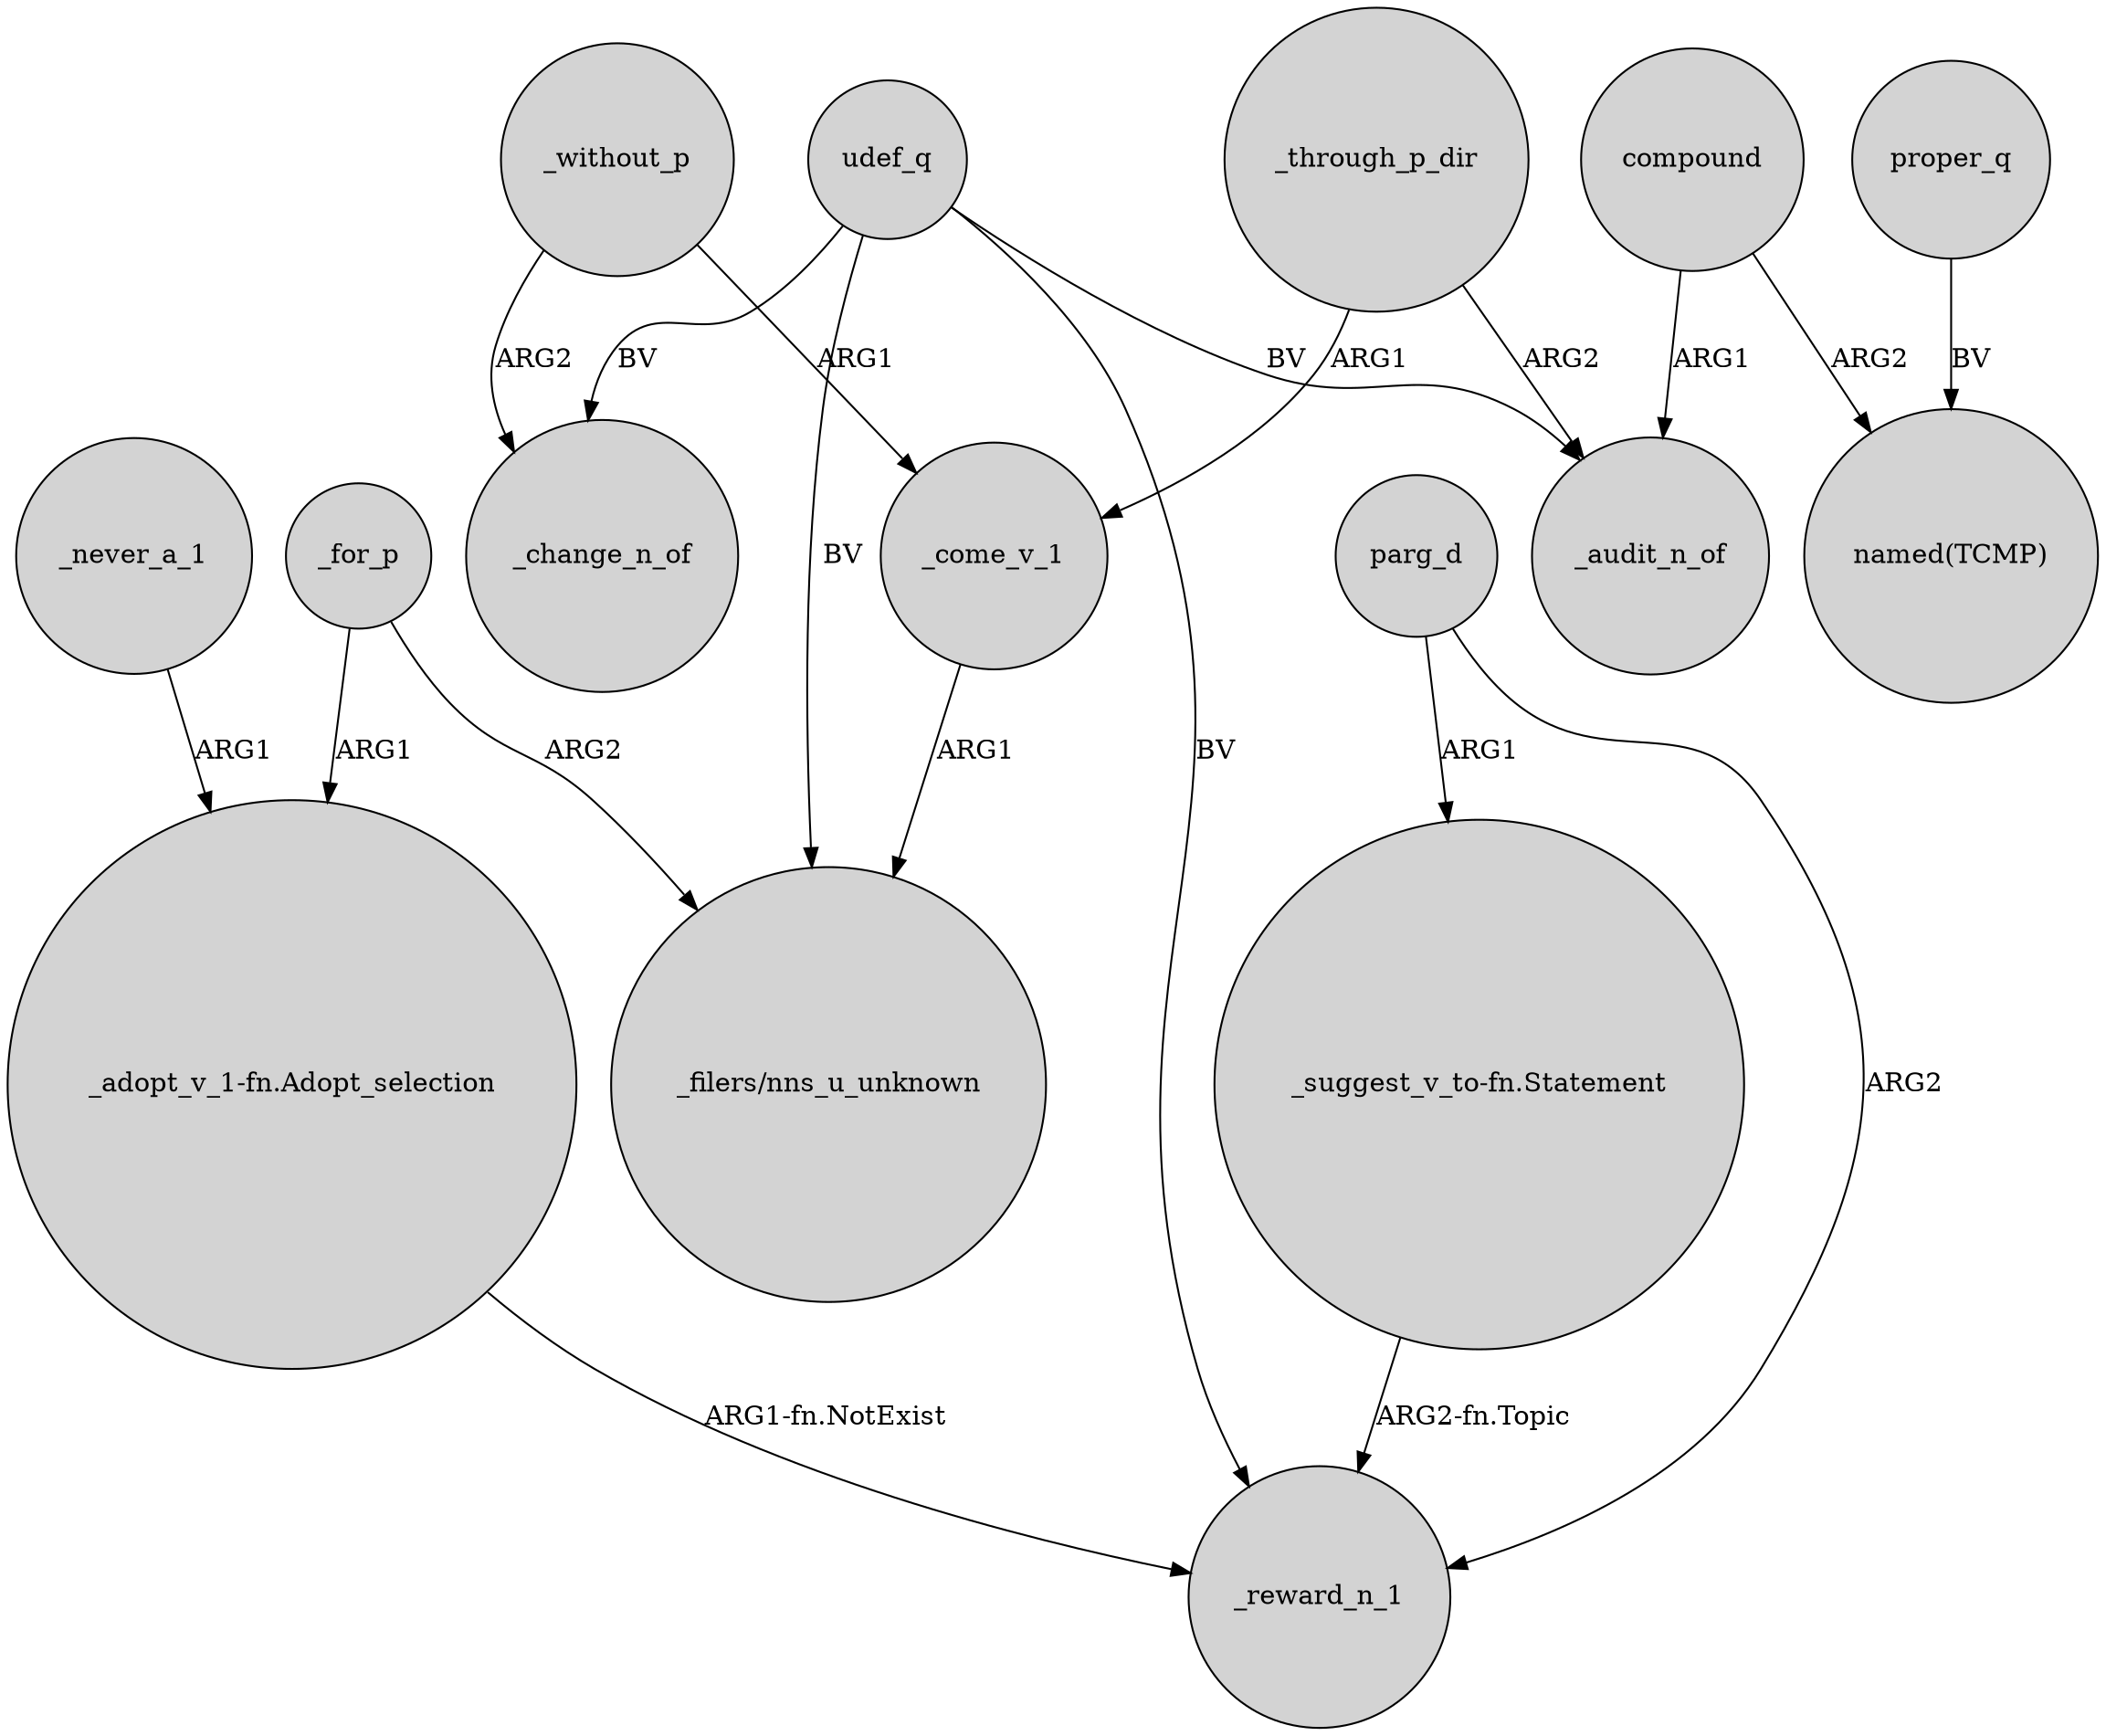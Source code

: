 digraph {
	node [shape=circle style=filled]
	_for_p -> "_filers/nns_u_unknown" [label=ARG2]
	"_adopt_v_1-fn.Adopt_selection" -> _reward_n_1 [label="ARG1-fn.NotExist"]
	udef_q -> _audit_n_of [label=BV]
	udef_q -> _reward_n_1 [label=BV]
	parg_d -> "_suggest_v_to-fn.Statement" [label=ARG1]
	parg_d -> _reward_n_1 [label=ARG2]
	_without_p -> _come_v_1 [label=ARG1]
	_through_p_dir -> _come_v_1 [label=ARG1]
	proper_q -> "named(TCMP)" [label=BV]
	udef_q -> _change_n_of [label=BV]
	"_suggest_v_to-fn.Statement" -> _reward_n_1 [label="ARG2-fn.Topic"]
	compound -> _audit_n_of [label=ARG1]
	_come_v_1 -> "_filers/nns_u_unknown" [label=ARG1]
	compound -> "named(TCMP)" [label=ARG2]
	_without_p -> _change_n_of [label=ARG2]
	_never_a_1 -> "_adopt_v_1-fn.Adopt_selection" [label=ARG1]
	udef_q -> "_filers/nns_u_unknown" [label=BV]
	_for_p -> "_adopt_v_1-fn.Adopt_selection" [label=ARG1]
	_through_p_dir -> _audit_n_of [label=ARG2]
}
